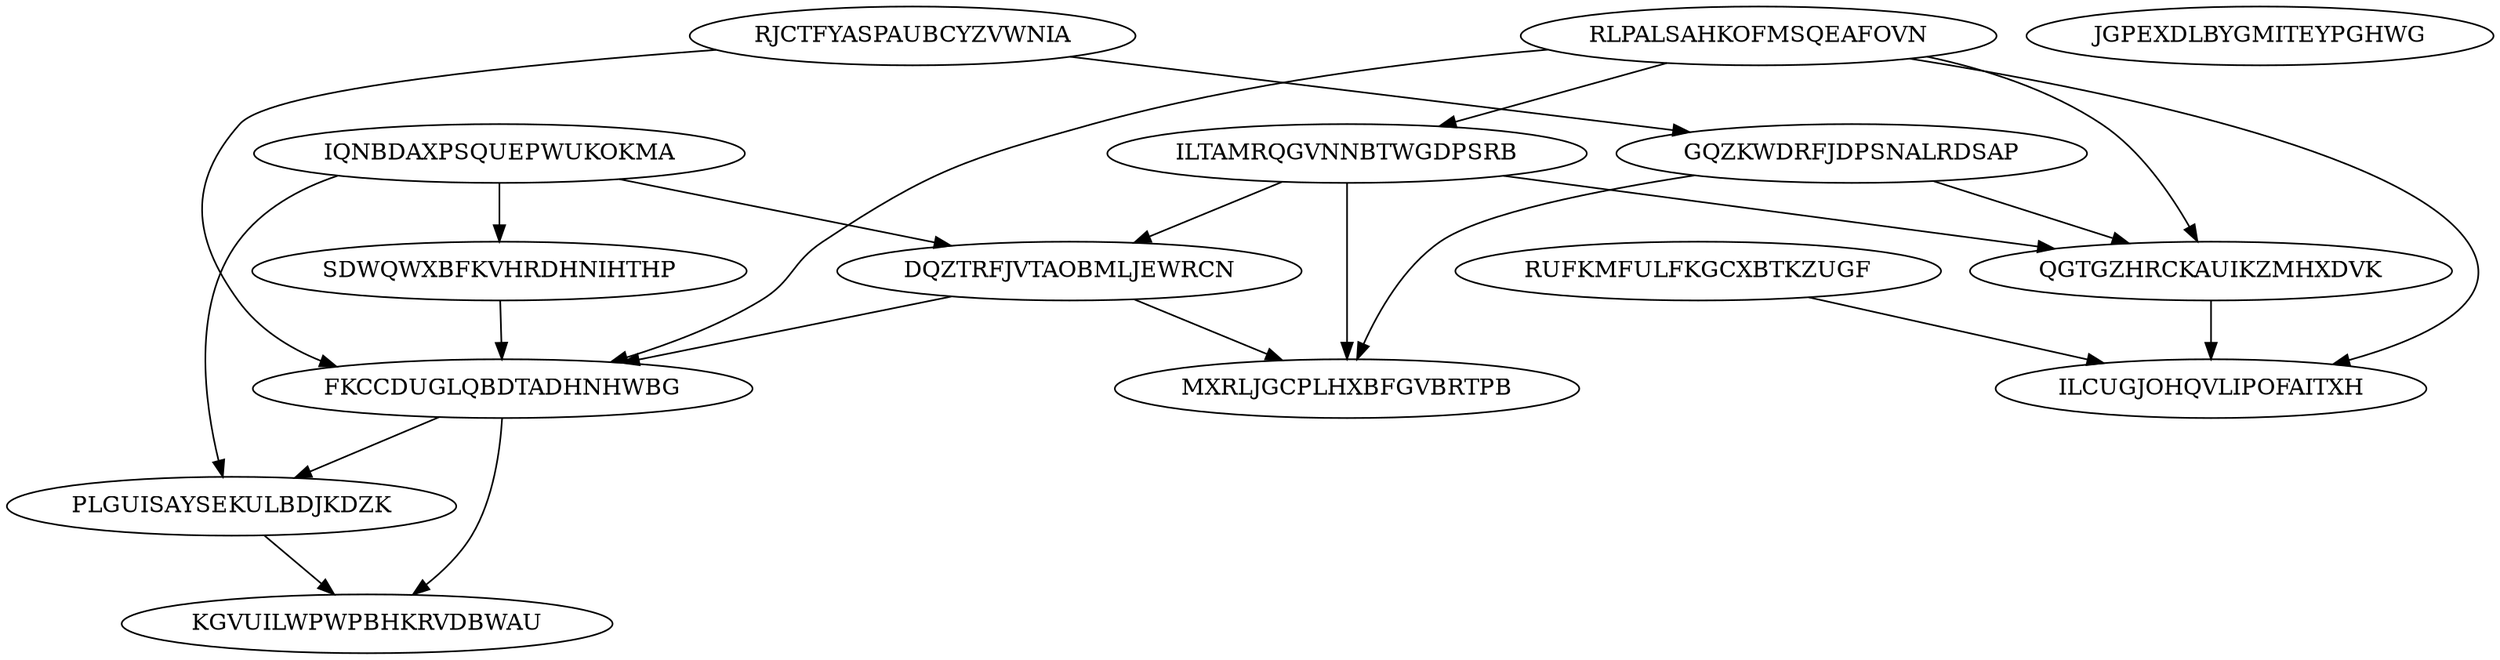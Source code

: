 digraph N15M22 {
	IQNBDAXPSQUEPWUKOKMA	[Weight=15];
	RLPALSAHKOFMSQEAFOVN	[Weight=16];
	ILTAMRQGVNNBTWGDPSRB	[Weight=20];
	JGPEXDLBYGMITEYPGHWG	[Weight=11];
	RJCTFYASPAUBCYZVWNIA	[Weight=11];
	DQZTRFJVTAOBMLJEWRCN	[Weight=11];
	SDWQWXBFKVHRDHNIHTHP	[Weight=18];
	FKCCDUGLQBDTADHNHWBG	[Weight=18];
	PLGUISAYSEKULBDJKDZK	[Weight=10];
	RUFKMFULFKGCXBTKZUGF	[Weight=15];
	KGVUILWPWPBHKRVDBWAU	[Weight=20];
	GQZKWDRFJDPSNALRDSAP	[Weight=12];
	QGTGZHRCKAUIKZMHXDVK	[Weight=12];
	ILCUGJOHQVLIPOFAITXH	[Weight=19];
	MXRLJGCPLHXBFGVBRTPB	[Weight=19];
	RLPALSAHKOFMSQEAFOVN -> ILCUGJOHQVLIPOFAITXH [Weight=10];
	RLPALSAHKOFMSQEAFOVN -> QGTGZHRCKAUIKZMHXDVK [Weight=10];
	RJCTFYASPAUBCYZVWNIA -> GQZKWDRFJDPSNALRDSAP [Weight=19];
	RJCTFYASPAUBCYZVWNIA -> FKCCDUGLQBDTADHNHWBG [Weight=14];
	GQZKWDRFJDPSNALRDSAP -> MXRLJGCPLHXBFGVBRTPB [Weight=16];
	FKCCDUGLQBDTADHNHWBG -> KGVUILWPWPBHKRVDBWAU [Weight=18];
	ILTAMRQGVNNBTWGDPSRB -> QGTGZHRCKAUIKZMHXDVK [Weight=13];
	GQZKWDRFJDPSNALRDSAP -> QGTGZHRCKAUIKZMHXDVK [Weight=15];
	SDWQWXBFKVHRDHNIHTHP -> FKCCDUGLQBDTADHNHWBG [Weight=20];
	QGTGZHRCKAUIKZMHXDVK -> ILCUGJOHQVLIPOFAITXH [Weight=13];
	RLPALSAHKOFMSQEAFOVN -> FKCCDUGLQBDTADHNHWBG [Weight=14];
	FKCCDUGLQBDTADHNHWBG -> PLGUISAYSEKULBDJKDZK [Weight=12];
	IQNBDAXPSQUEPWUKOKMA -> SDWQWXBFKVHRDHNIHTHP [Weight=14];
	IQNBDAXPSQUEPWUKOKMA -> PLGUISAYSEKULBDJKDZK [Weight=17];
	RLPALSAHKOFMSQEAFOVN -> ILTAMRQGVNNBTWGDPSRB [Weight=16];
	ILTAMRQGVNNBTWGDPSRB -> MXRLJGCPLHXBFGVBRTPB [Weight=20];
	IQNBDAXPSQUEPWUKOKMA -> DQZTRFJVTAOBMLJEWRCN [Weight=17];
	RUFKMFULFKGCXBTKZUGF -> ILCUGJOHQVLIPOFAITXH [Weight=19];
	PLGUISAYSEKULBDJKDZK -> KGVUILWPWPBHKRVDBWAU [Weight=18];
	ILTAMRQGVNNBTWGDPSRB -> DQZTRFJVTAOBMLJEWRCN [Weight=16];
	DQZTRFJVTAOBMLJEWRCN -> FKCCDUGLQBDTADHNHWBG [Weight=12];
	DQZTRFJVTAOBMLJEWRCN -> MXRLJGCPLHXBFGVBRTPB [Weight=17];
}
